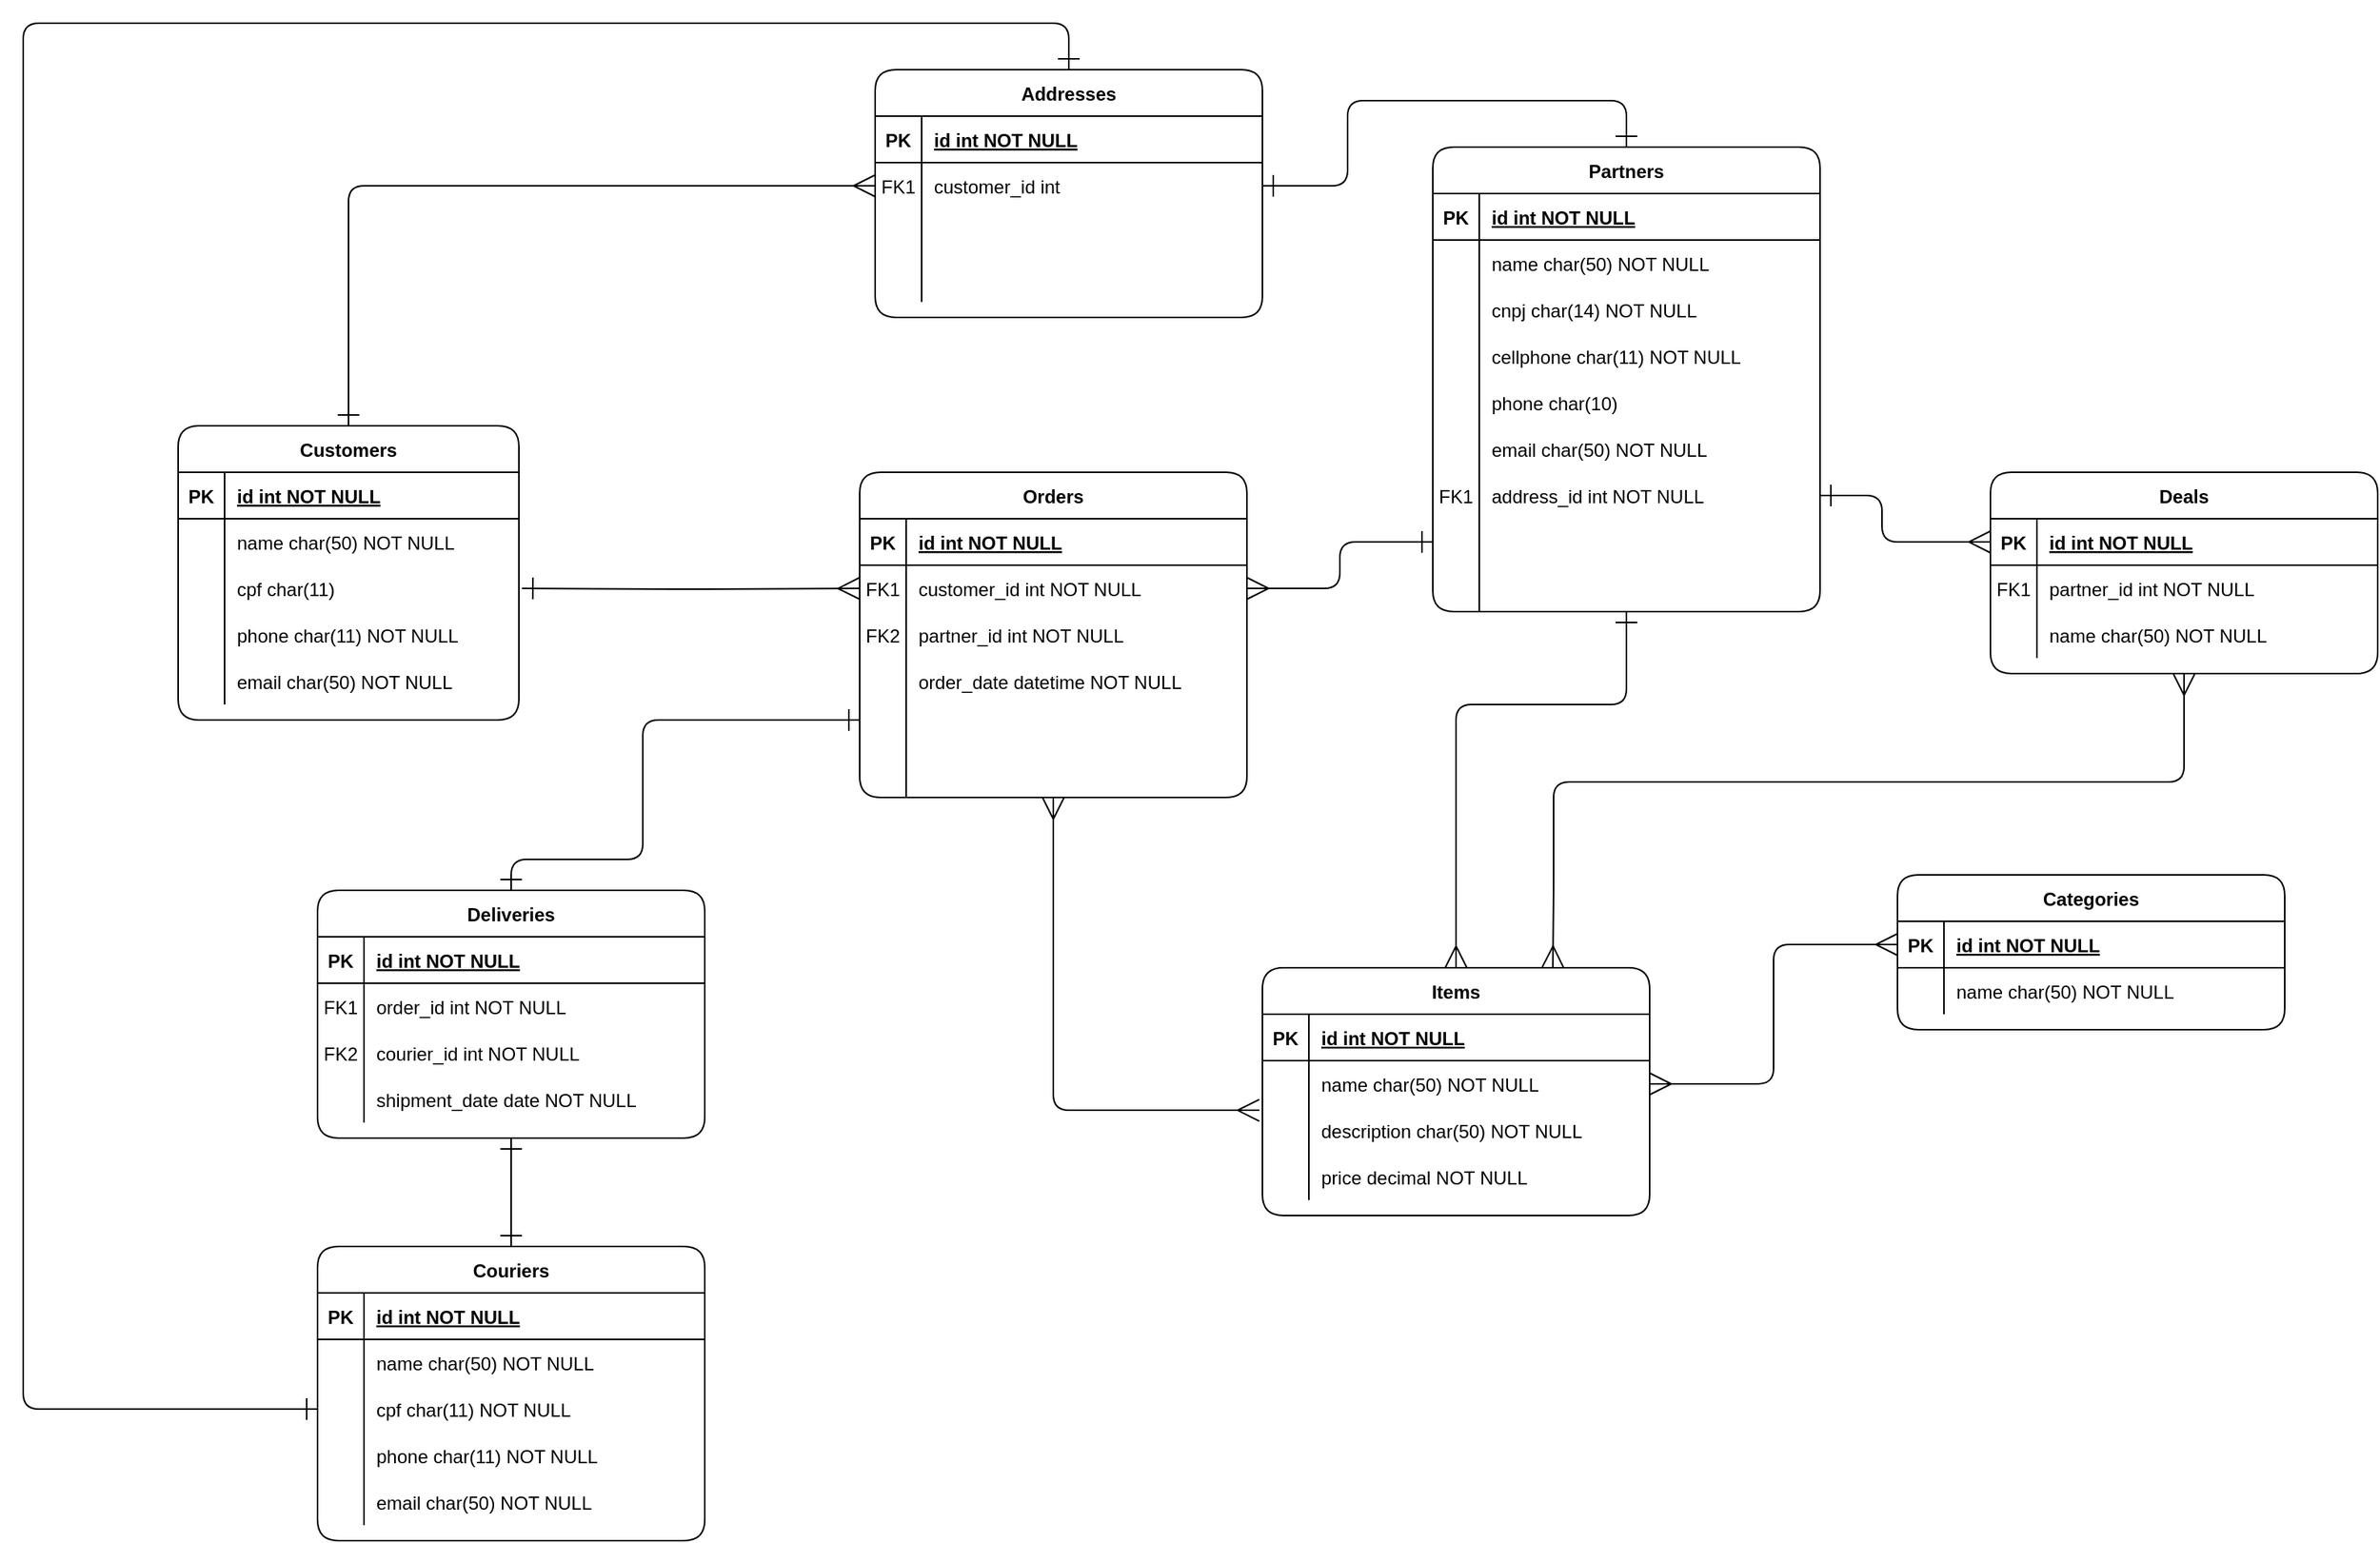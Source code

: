 <mxfile version="13.5.1" type="github">
  <diagram id="R2lEEEUBdFMjLlhIrx00" name="Page-1">
    <mxGraphModel dx="1871" dy="1640" grid="1" gridSize="10" guides="1" tooltips="1" connect="1" arrows="1" fold="1" page="1" pageScale="1" pageWidth="850" pageHeight="1100" math="0" shadow="0" extFonts="Permanent Marker^https://fonts.googleapis.com/css?family=Permanent+Marker">
      <root>
        <mxCell id="0" />
        <mxCell id="1" parent="0" />
        <mxCell id="GytPN-wBxECgcy7hrlEQ-49" style="edgeStyle=orthogonalEdgeStyle;rounded=1;orthogonalLoop=1;jettySize=auto;html=1;exitX=0.5;exitY=0;exitDx=0;exitDy=0;entryX=0;entryY=0.5;entryDx=0;entryDy=0;labelBorderColor=none;endArrow=ERmany;endFill=0;startArrow=ERone;startFill=0;strokeWidth=1;endSize=12;startSize=12;" parent="1" source="C-vyLk0tnHw3VtMMgP7b-23" target="GytPN-wBxECgcy7hrlEQ-29" edge="1">
          <mxGeometry relative="1" as="geometry" />
        </mxCell>
        <mxCell id="GytPN-wBxECgcy7hrlEQ-53" style="edgeStyle=orthogonalEdgeStyle;rounded=1;orthogonalLoop=1;jettySize=auto;html=1;entryX=0.5;entryY=0;entryDx=0;entryDy=0;labelBorderColor=none;endArrow=ERone;endFill=0;startArrow=ERone;startFill=0;strokeWidth=1;endSize=12;startSize=12;exitX=0;exitY=0.333;exitDx=0;exitDy=0;exitPerimeter=0;" parent="1" source="r2mLpPCgo3H6nydPWxPj-13" target="C-vyLk0tnHw3VtMMgP7b-13" edge="1">
          <mxGeometry relative="1" as="geometry">
            <Array as="points">
              <mxPoint x="70" y="30" />
              <mxPoint x="70" y="120" />
              <mxPoint x="-15" y="120" />
            </Array>
            <mxPoint x="200" y="90" as="sourcePoint" />
          </mxGeometry>
        </mxCell>
        <mxCell id="r2mLpPCgo3H6nydPWxPj-75" style="edgeStyle=orthogonalEdgeStyle;rounded=1;orthogonalLoop=1;jettySize=auto;html=1;entryX=-0.008;entryY=0.067;entryDx=0;entryDy=0;startArrow=ERmany;startFill=0;endArrow=ERmany;endFill=0;entryPerimeter=0;endSize=12;startSize=12;" parent="1" source="C-vyLk0tnHw3VtMMgP7b-2" target="r2mLpPCgo3H6nydPWxPj-20" edge="1">
          <mxGeometry relative="1" as="geometry" />
        </mxCell>
        <mxCell id="C-vyLk0tnHw3VtMMgP7b-2" value="Orders" style="shape=table;startSize=30;container=1;collapsible=1;childLayout=tableLayout;fixedRows=1;rowLines=0;fontStyle=1;align=center;resizeLast=1;labelBorderColor=none;rounded=1;" parent="1" vertex="1">
          <mxGeometry x="210" y="-130" width="250" height="210" as="geometry" />
        </mxCell>
        <mxCell id="C-vyLk0tnHw3VtMMgP7b-3" value="" style="shape=partialRectangle;collapsible=0;dropTarget=0;pointerEvents=0;fillColor=none;points=[[0,0.5],[1,0.5]];portConstraint=eastwest;top=0;left=0;right=0;bottom=1;labelBorderColor=none;rounded=1;" parent="C-vyLk0tnHw3VtMMgP7b-2" vertex="1">
          <mxGeometry y="30" width="250" height="30" as="geometry" />
        </mxCell>
        <mxCell id="C-vyLk0tnHw3VtMMgP7b-4" value="PK" style="shape=partialRectangle;overflow=hidden;connectable=0;fillColor=none;top=0;left=0;bottom=0;right=0;fontStyle=1;labelBorderColor=none;rounded=1;" parent="C-vyLk0tnHw3VtMMgP7b-3" vertex="1">
          <mxGeometry width="30" height="30" as="geometry" />
        </mxCell>
        <mxCell id="C-vyLk0tnHw3VtMMgP7b-5" value="id int NOT NULL " style="shape=partialRectangle;overflow=hidden;connectable=0;fillColor=none;top=0;left=0;bottom=0;right=0;align=left;spacingLeft=6;fontStyle=5;labelBorderColor=none;rounded=1;" parent="C-vyLk0tnHw3VtMMgP7b-3" vertex="1">
          <mxGeometry x="30" width="220" height="30" as="geometry" />
        </mxCell>
        <mxCell id="C-vyLk0tnHw3VtMMgP7b-6" value="" style="shape=partialRectangle;collapsible=0;dropTarget=0;pointerEvents=0;fillColor=none;points=[[0,0.5],[1,0.5]];portConstraint=eastwest;top=0;left=0;right=0;bottom=0;labelBorderColor=none;rounded=1;" parent="C-vyLk0tnHw3VtMMgP7b-2" vertex="1">
          <mxGeometry y="60" width="250" height="30" as="geometry" />
        </mxCell>
        <mxCell id="C-vyLk0tnHw3VtMMgP7b-7" value="FK1" style="shape=partialRectangle;overflow=hidden;connectable=0;fillColor=none;top=0;left=0;bottom=0;right=0;labelBorderColor=none;rounded=1;" parent="C-vyLk0tnHw3VtMMgP7b-6" vertex="1">
          <mxGeometry width="30" height="30" as="geometry" />
        </mxCell>
        <mxCell id="C-vyLk0tnHw3VtMMgP7b-8" value="customer_id int NOT NULL" style="shape=partialRectangle;overflow=hidden;connectable=0;fillColor=none;top=0;left=0;bottom=0;right=0;align=left;spacingLeft=6;labelBorderColor=none;rounded=1;" parent="C-vyLk0tnHw3VtMMgP7b-6" vertex="1">
          <mxGeometry x="30" width="220" height="30" as="geometry" />
        </mxCell>
        <mxCell id="C-vyLk0tnHw3VtMMgP7b-9" value="" style="shape=partialRectangle;collapsible=0;dropTarget=0;pointerEvents=0;fillColor=none;points=[[0,0.5],[1,0.5]];portConstraint=eastwest;top=0;left=0;right=0;bottom=0;labelBorderColor=none;rounded=1;" parent="C-vyLk0tnHw3VtMMgP7b-2" vertex="1">
          <mxGeometry y="90" width="250" height="30" as="geometry" />
        </mxCell>
        <mxCell id="C-vyLk0tnHw3VtMMgP7b-10" value="FK2" style="shape=partialRectangle;overflow=hidden;connectable=0;fillColor=none;top=0;left=0;bottom=0;right=0;labelBorderColor=none;rounded=1;" parent="C-vyLk0tnHw3VtMMgP7b-9" vertex="1">
          <mxGeometry width="30" height="30" as="geometry" />
        </mxCell>
        <mxCell id="C-vyLk0tnHw3VtMMgP7b-11" value="partner_id int NOT NULL" style="shape=partialRectangle;overflow=hidden;connectable=0;fillColor=none;top=0;left=0;bottom=0;right=0;align=left;spacingLeft=6;labelBorderColor=none;rounded=1;" parent="C-vyLk0tnHw3VtMMgP7b-9" vertex="1">
          <mxGeometry x="30" width="220" height="30" as="geometry" />
        </mxCell>
        <mxCell id="r2mLpPCgo3H6nydPWxPj-10" value="" style="shape=partialRectangle;collapsible=0;dropTarget=0;pointerEvents=0;fillColor=none;points=[[0,0.5],[1,0.5]];portConstraint=eastwest;top=0;left=0;right=0;bottom=0;labelBorderColor=none;rounded=1;" parent="C-vyLk0tnHw3VtMMgP7b-2" vertex="1">
          <mxGeometry y="120" width="250" height="30" as="geometry" />
        </mxCell>
        <mxCell id="r2mLpPCgo3H6nydPWxPj-11" value="" style="shape=partialRectangle;overflow=hidden;connectable=0;fillColor=none;top=0;left=0;bottom=0;right=0;labelBorderColor=none;rounded=1;" parent="r2mLpPCgo3H6nydPWxPj-10" vertex="1">
          <mxGeometry width="30" height="30" as="geometry" />
        </mxCell>
        <mxCell id="r2mLpPCgo3H6nydPWxPj-12" value="order_date datetime NOT NULL" style="shape=partialRectangle;overflow=hidden;connectable=0;fillColor=none;top=0;left=0;bottom=0;right=0;align=left;spacingLeft=6;labelBorderColor=none;rounded=1;" parent="r2mLpPCgo3H6nydPWxPj-10" vertex="1">
          <mxGeometry x="30" width="220" height="30" as="geometry" />
        </mxCell>
        <mxCell id="r2mLpPCgo3H6nydPWxPj-13" value="" style="shape=partialRectangle;collapsible=0;dropTarget=0;pointerEvents=0;fillColor=none;points=[[0,0.5],[1,0.5]];portConstraint=eastwest;top=0;left=0;right=0;bottom=0;labelBorderColor=none;rounded=1;" parent="C-vyLk0tnHw3VtMMgP7b-2" vertex="1">
          <mxGeometry y="150" width="250" height="30" as="geometry" />
        </mxCell>
        <mxCell id="r2mLpPCgo3H6nydPWxPj-14" value="" style="shape=partialRectangle;overflow=hidden;connectable=0;fillColor=none;top=0;left=0;bottom=0;right=0;labelBorderColor=none;rounded=1;" parent="r2mLpPCgo3H6nydPWxPj-13" vertex="1">
          <mxGeometry width="30" height="30" as="geometry" />
        </mxCell>
        <mxCell id="r2mLpPCgo3H6nydPWxPj-15" value="" style="shape=partialRectangle;overflow=hidden;connectable=0;fillColor=none;top=0;left=0;bottom=0;right=0;align=left;spacingLeft=6;labelBorderColor=none;rounded=1;" parent="r2mLpPCgo3H6nydPWxPj-13" vertex="1">
          <mxGeometry x="30" width="220" height="30" as="geometry" />
        </mxCell>
        <mxCell id="r2mLpPCgo3H6nydPWxPj-16" value="" style="shape=partialRectangle;collapsible=0;dropTarget=0;pointerEvents=0;fillColor=none;points=[[0,0.5],[1,0.5]];portConstraint=eastwest;top=0;left=0;right=0;bottom=0;labelBorderColor=none;rounded=1;" parent="C-vyLk0tnHw3VtMMgP7b-2" vertex="1">
          <mxGeometry y="180" width="250" height="30" as="geometry" />
        </mxCell>
        <mxCell id="r2mLpPCgo3H6nydPWxPj-17" value="" style="shape=partialRectangle;overflow=hidden;connectable=0;fillColor=none;top=0;left=0;bottom=0;right=0;labelBorderColor=none;rounded=1;" parent="r2mLpPCgo3H6nydPWxPj-16" vertex="1">
          <mxGeometry width="30" height="30" as="geometry" />
        </mxCell>
        <mxCell id="r2mLpPCgo3H6nydPWxPj-18" value="" style="shape=partialRectangle;overflow=hidden;connectable=0;fillColor=none;top=0;left=0;bottom=0;right=0;align=left;spacingLeft=6;labelBorderColor=none;rounded=1;" parent="r2mLpPCgo3H6nydPWxPj-16" vertex="1">
          <mxGeometry x="30" width="220" height="30" as="geometry" />
        </mxCell>
        <mxCell id="GytPN-wBxECgcy7hrlEQ-51" style="edgeStyle=orthogonalEdgeStyle;rounded=1;orthogonalLoop=1;jettySize=auto;html=1;exitX=0.5;exitY=0;exitDx=0;exitDy=0;entryX=1;entryY=0.5;entryDx=0;entryDy=0;labelBorderColor=none;endArrow=ERone;endFill=0;startArrow=ERone;startFill=0;strokeWidth=1;endSize=12;startSize=12;" parent="1" source="GytPN-wBxECgcy7hrlEQ-15" target="GytPN-wBxECgcy7hrlEQ-29" edge="1">
          <mxGeometry relative="1" as="geometry" />
        </mxCell>
        <mxCell id="GytPN-wBxECgcy7hrlEQ-50" style="edgeStyle=orthogonalEdgeStyle;rounded=1;orthogonalLoop=1;jettySize=auto;html=1;entryX=0;entryY=0.5;entryDx=0;entryDy=0;labelBorderColor=none;endArrow=ERmany;endFill=0;startArrow=ERone;startFill=0;strokeWidth=1;endSize=12;startSize=12;" parent="1" target="C-vyLk0tnHw3VtMMgP7b-6" edge="1">
          <mxGeometry relative="1" as="geometry">
            <mxPoint x="-8" y="-55" as="sourcePoint" />
          </mxGeometry>
        </mxCell>
        <mxCell id="GytPN-wBxECgcy7hrlEQ-52" style="edgeStyle=orthogonalEdgeStyle;rounded=1;orthogonalLoop=1;jettySize=auto;html=1;exitX=0;exitY=0.5;exitDx=0;exitDy=0;entryX=1;entryY=0.5;entryDx=0;entryDy=0;labelBorderColor=none;endArrow=ERmany;endFill=0;startArrow=ERone;startFill=0;strokeWidth=1;endSize=12;startSize=12;" parent="1" source="GytPN-wBxECgcy7hrlEQ-19" target="C-vyLk0tnHw3VtMMgP7b-6" edge="1">
          <mxGeometry relative="1" as="geometry" />
        </mxCell>
        <mxCell id="GytPN-wBxECgcy7hrlEQ-87" style="edgeStyle=orthogonalEdgeStyle;rounded=1;orthogonalLoop=1;jettySize=auto;html=1;entryX=0.5;entryY=0;entryDx=0;entryDy=0;fontSize=17;labelBorderColor=none;endArrow=ERmany;endFill=0;startArrow=ERone;startFill=0;strokeWidth=1;endSize=12;startSize=12;exitX=0.5;exitY=1;exitDx=0;exitDy=0;" parent="1" target="GytPN-wBxECgcy7hrlEQ-75" edge="1" source="GytPN-wBxECgcy7hrlEQ-15">
          <mxGeometry relative="1" as="geometry">
            <mxPoint x="625" as="sourcePoint" />
            <Array as="points">
              <mxPoint x="705" y="20" />
              <mxPoint x="595" y="20" />
            </Array>
          </mxGeometry>
        </mxCell>
        <mxCell id="GytPN-wBxECgcy7hrlEQ-64" style="edgeStyle=orthogonalEdgeStyle;rounded=1;orthogonalLoop=1;jettySize=auto;html=1;exitX=0.5;exitY=1;exitDx=0;exitDy=0;entryX=0.5;entryY=0;entryDx=0;entryDy=0;fontSize=17;labelBorderColor=none;endArrow=ERone;endFill=0;startArrow=ERone;startFill=0;strokeWidth=1;endSize=12;startSize=12;" parent="1" source="C-vyLk0tnHw3VtMMgP7b-13" target="GytPN-wBxECgcy7hrlEQ-1" edge="1">
          <mxGeometry relative="1" as="geometry" />
        </mxCell>
        <mxCell id="C-vyLk0tnHw3VtMMgP7b-13" value="Deliveries" style="shape=table;startSize=30;container=1;collapsible=1;childLayout=tableLayout;fixedRows=1;rowLines=0;fontStyle=1;align=center;resizeLast=1;labelBorderColor=none;rounded=1;" parent="1" vertex="1">
          <mxGeometry x="-140" y="140" width="250" height="160" as="geometry" />
        </mxCell>
        <mxCell id="C-vyLk0tnHw3VtMMgP7b-14" value="" style="shape=partialRectangle;collapsible=0;dropTarget=0;pointerEvents=0;fillColor=none;points=[[0,0.5],[1,0.5]];portConstraint=eastwest;top=0;left=0;right=0;bottom=1;labelBorderColor=none;rounded=1;" parent="C-vyLk0tnHw3VtMMgP7b-13" vertex="1">
          <mxGeometry y="30" width="250" height="30" as="geometry" />
        </mxCell>
        <mxCell id="C-vyLk0tnHw3VtMMgP7b-15" value="PK" style="shape=partialRectangle;overflow=hidden;connectable=0;fillColor=none;top=0;left=0;bottom=0;right=0;fontStyle=1;labelBorderColor=none;rounded=1;" parent="C-vyLk0tnHw3VtMMgP7b-14" vertex="1">
          <mxGeometry width="30" height="30" as="geometry" />
        </mxCell>
        <mxCell id="C-vyLk0tnHw3VtMMgP7b-16" value="id int NOT NULL " style="shape=partialRectangle;overflow=hidden;connectable=0;fillColor=none;top=0;left=0;bottom=0;right=0;align=left;spacingLeft=6;fontStyle=5;labelBorderColor=none;rounded=1;" parent="C-vyLk0tnHw3VtMMgP7b-14" vertex="1">
          <mxGeometry x="30" width="220" height="30" as="geometry" />
        </mxCell>
        <mxCell id="C-vyLk0tnHw3VtMMgP7b-17" value="" style="shape=partialRectangle;collapsible=0;dropTarget=0;pointerEvents=0;fillColor=none;points=[[0,0.5],[1,0.5]];portConstraint=eastwest;top=0;left=0;right=0;bottom=0;labelBorderColor=none;rounded=1;" parent="C-vyLk0tnHw3VtMMgP7b-13" vertex="1">
          <mxGeometry y="60" width="250" height="30" as="geometry" />
        </mxCell>
        <mxCell id="C-vyLk0tnHw3VtMMgP7b-18" value="FK1" style="shape=partialRectangle;overflow=hidden;connectable=0;fillColor=none;top=0;left=0;bottom=0;right=0;labelBorderColor=none;rounded=1;" parent="C-vyLk0tnHw3VtMMgP7b-17" vertex="1">
          <mxGeometry width="30" height="30" as="geometry" />
        </mxCell>
        <mxCell id="C-vyLk0tnHw3VtMMgP7b-19" value="order_id int NOT NULL" style="shape=partialRectangle;overflow=hidden;connectable=0;fillColor=none;top=0;left=0;bottom=0;right=0;align=left;spacingLeft=6;labelBorderColor=none;rounded=1;" parent="C-vyLk0tnHw3VtMMgP7b-17" vertex="1">
          <mxGeometry x="30" width="220" height="30" as="geometry" />
        </mxCell>
        <mxCell id="r2mLpPCgo3H6nydPWxPj-57" value="" style="shape=partialRectangle;collapsible=0;dropTarget=0;pointerEvents=0;fillColor=none;points=[[0,0.5],[1,0.5]];portConstraint=eastwest;top=0;left=0;right=0;bottom=0;labelBorderColor=none;rounded=1;" parent="C-vyLk0tnHw3VtMMgP7b-13" vertex="1">
          <mxGeometry y="90" width="250" height="30" as="geometry" />
        </mxCell>
        <mxCell id="r2mLpPCgo3H6nydPWxPj-58" value="FK2" style="shape=partialRectangle;overflow=hidden;connectable=0;fillColor=none;top=0;left=0;bottom=0;right=0;labelBorderColor=none;rounded=1;" parent="r2mLpPCgo3H6nydPWxPj-57" vertex="1">
          <mxGeometry width="30" height="30" as="geometry" />
        </mxCell>
        <mxCell id="r2mLpPCgo3H6nydPWxPj-59" value="courier_id int NOT NULL" style="shape=partialRectangle;overflow=hidden;connectable=0;fillColor=none;top=0;left=0;bottom=0;right=0;align=left;spacingLeft=6;labelBorderColor=none;rounded=1;" parent="r2mLpPCgo3H6nydPWxPj-57" vertex="1">
          <mxGeometry x="30" width="220" height="30" as="geometry" />
        </mxCell>
        <mxCell id="C-vyLk0tnHw3VtMMgP7b-20" value="" style="shape=partialRectangle;collapsible=0;dropTarget=0;pointerEvents=0;fillColor=none;points=[[0,0.5],[1,0.5]];portConstraint=eastwest;top=0;left=0;right=0;bottom=0;labelBorderColor=none;rounded=1;" parent="C-vyLk0tnHw3VtMMgP7b-13" vertex="1">
          <mxGeometry y="120" width="250" height="30" as="geometry" />
        </mxCell>
        <mxCell id="C-vyLk0tnHw3VtMMgP7b-21" value="" style="shape=partialRectangle;overflow=hidden;connectable=0;fillColor=none;top=0;left=0;bottom=0;right=0;labelBorderColor=none;rounded=1;" parent="C-vyLk0tnHw3VtMMgP7b-20" vertex="1">
          <mxGeometry width="30" height="30" as="geometry" />
        </mxCell>
        <mxCell id="C-vyLk0tnHw3VtMMgP7b-22" value="shipment_date date NOT NULL" style="shape=partialRectangle;overflow=hidden;connectable=0;fillColor=none;top=0;left=0;bottom=0;right=0;align=left;spacingLeft=6;labelBorderColor=none;rounded=1;" parent="C-vyLk0tnHw3VtMMgP7b-20" vertex="1">
          <mxGeometry x="30" width="220" height="30" as="geometry" />
        </mxCell>
        <mxCell id="GytPN-wBxECgcy7hrlEQ-96" style="edgeStyle=orthogonalEdgeStyle;rounded=1;orthogonalLoop=1;jettySize=auto;html=1;exitX=0.5;exitY=1;exitDx=0;exitDy=0;entryX=0.75;entryY=0;entryDx=0;entryDy=0;fontSize=17;labelBorderColor=none;endArrow=ERmany;endFill=0;startArrow=ERmany;startFill=0;strokeWidth=1;endSize=12;startSize=12;" parent="1" source="GytPN-wBxECgcy7hrlEQ-42" target="GytPN-wBxECgcy7hrlEQ-75" edge="1">
          <mxGeometry relative="1" as="geometry">
            <Array as="points">
              <mxPoint x="1065" y="70" />
              <mxPoint x="658" y="70" />
              <mxPoint x="658" y="140" />
            </Array>
          </mxGeometry>
        </mxCell>
        <mxCell id="GytPN-wBxECgcy7hrlEQ-93" style="edgeStyle=orthogonalEdgeStyle;rounded=1;orthogonalLoop=1;jettySize=auto;html=1;entryX=0;entryY=0.5;entryDx=0;entryDy=0;fontSize=17;labelBorderColor=none;endArrow=ERmany;endFill=0;startArrow=ERone;startFill=0;strokeWidth=1;endSize=12;startSize=12;exitX=1;exitY=0.5;exitDx=0;exitDy=0;" parent="1" target="GytPN-wBxECgcy7hrlEQ-43" edge="1" source="GytPN-wBxECgcy7hrlEQ-22">
          <mxGeometry relative="1" as="geometry">
            <mxPoint x="950" y="-260" as="sourcePoint" />
            <Array as="points">
              <mxPoint x="870" y="-115" />
              <mxPoint x="870" y="-85" />
            </Array>
          </mxGeometry>
        </mxCell>
        <mxCell id="GytPN-wBxECgcy7hrlEQ-42" value="Deals" style="shape=table;startSize=30;container=1;collapsible=1;childLayout=tableLayout;fixedRows=1;rowLines=0;fontStyle=1;align=center;resizeLast=1;labelBorderColor=none;rounded=1;" parent="1" vertex="1">
          <mxGeometry x="940" y="-130" width="250" height="130" as="geometry" />
        </mxCell>
        <mxCell id="GytPN-wBxECgcy7hrlEQ-43" value="" style="shape=partialRectangle;collapsible=0;dropTarget=0;pointerEvents=0;fillColor=none;points=[[0,0.5],[1,0.5]];portConstraint=eastwest;top=0;left=0;right=0;bottom=1;labelBorderColor=none;rounded=1;" parent="GytPN-wBxECgcy7hrlEQ-42" vertex="1">
          <mxGeometry y="30" width="250" height="30" as="geometry" />
        </mxCell>
        <mxCell id="GytPN-wBxECgcy7hrlEQ-44" value="PK" style="shape=partialRectangle;overflow=hidden;connectable=0;fillColor=none;top=0;left=0;bottom=0;right=0;fontStyle=1;labelBorderColor=none;rounded=1;" parent="GytPN-wBxECgcy7hrlEQ-43" vertex="1">
          <mxGeometry width="30" height="30" as="geometry" />
        </mxCell>
        <mxCell id="GytPN-wBxECgcy7hrlEQ-45" value="id int NOT NULL " style="shape=partialRectangle;overflow=hidden;connectable=0;fillColor=none;top=0;left=0;bottom=0;right=0;align=left;spacingLeft=6;fontStyle=5;labelBorderColor=none;rounded=1;" parent="GytPN-wBxECgcy7hrlEQ-43" vertex="1">
          <mxGeometry x="30" width="220" height="30" as="geometry" />
        </mxCell>
        <mxCell id="GytPN-wBxECgcy7hrlEQ-46" value="" style="shape=partialRectangle;collapsible=0;dropTarget=0;pointerEvents=0;fillColor=none;points=[[0,0.5],[1,0.5]];portConstraint=eastwest;top=0;left=0;right=0;bottom=0;labelBorderColor=none;rounded=1;" parent="GytPN-wBxECgcy7hrlEQ-42" vertex="1">
          <mxGeometry y="60" width="250" height="30" as="geometry" />
        </mxCell>
        <mxCell id="GytPN-wBxECgcy7hrlEQ-47" value="FK1" style="shape=partialRectangle;overflow=hidden;connectable=0;fillColor=none;top=0;left=0;bottom=0;right=0;labelBorderColor=none;rounded=1;" parent="GytPN-wBxECgcy7hrlEQ-46" vertex="1">
          <mxGeometry width="30" height="30" as="geometry" />
        </mxCell>
        <mxCell id="GytPN-wBxECgcy7hrlEQ-48" value="partner_id int NOT NULL" style="shape=partialRectangle;overflow=hidden;connectable=0;fillColor=none;top=0;left=0;bottom=0;right=0;align=left;spacingLeft=6;labelBorderColor=none;rounded=1;" parent="GytPN-wBxECgcy7hrlEQ-46" vertex="1">
          <mxGeometry x="30" width="220" height="30" as="geometry" />
        </mxCell>
        <mxCell id="3xXCg58mIov3dv1Vw5mf-1" value="" style="shape=partialRectangle;collapsible=0;dropTarget=0;pointerEvents=0;fillColor=none;points=[[0,0.5],[1,0.5]];portConstraint=eastwest;top=0;left=0;right=0;bottom=0;labelBorderColor=none;rounded=1;" vertex="1" parent="GytPN-wBxECgcy7hrlEQ-42">
          <mxGeometry y="90" width="250" height="30" as="geometry" />
        </mxCell>
        <mxCell id="3xXCg58mIov3dv1Vw5mf-2" value="" style="shape=partialRectangle;overflow=hidden;connectable=0;fillColor=none;top=0;left=0;bottom=0;right=0;labelBorderColor=none;rounded=1;" vertex="1" parent="3xXCg58mIov3dv1Vw5mf-1">
          <mxGeometry width="30" height="30" as="geometry" />
        </mxCell>
        <mxCell id="3xXCg58mIov3dv1Vw5mf-3" value="name char(50) NOT NULL" style="shape=partialRectangle;overflow=hidden;connectable=0;fillColor=none;top=0;left=0;bottom=0;right=0;align=left;spacingLeft=6;labelBorderColor=none;rounded=1;" vertex="1" parent="3xXCg58mIov3dv1Vw5mf-1">
          <mxGeometry x="30" width="220" height="30" as="geometry" />
        </mxCell>
        <mxCell id="C-vyLk0tnHw3VtMMgP7b-23" value="Customers" style="shape=table;startSize=30;container=1;collapsible=1;childLayout=tableLayout;fixedRows=1;rowLines=0;fontStyle=1;align=center;resizeLast=1;labelBorderColor=none;rounded=1;" parent="1" vertex="1">
          <mxGeometry x="-230" y="-160" width="220" height="190" as="geometry" />
        </mxCell>
        <mxCell id="C-vyLk0tnHw3VtMMgP7b-24" value="" style="shape=partialRectangle;collapsible=0;dropTarget=0;pointerEvents=0;fillColor=none;points=[[0,0.5],[1,0.5]];portConstraint=eastwest;top=0;left=0;right=0;bottom=1;labelBorderColor=none;rounded=1;" parent="C-vyLk0tnHw3VtMMgP7b-23" vertex="1">
          <mxGeometry y="30" width="220" height="30" as="geometry" />
        </mxCell>
        <mxCell id="C-vyLk0tnHw3VtMMgP7b-25" value="PK" style="shape=partialRectangle;overflow=hidden;connectable=0;fillColor=none;top=0;left=0;bottom=0;right=0;fontStyle=1;labelBorderColor=none;rounded=1;" parent="C-vyLk0tnHw3VtMMgP7b-24" vertex="1">
          <mxGeometry width="30" height="30" as="geometry" />
        </mxCell>
        <mxCell id="C-vyLk0tnHw3VtMMgP7b-26" value="id int NOT NULL " style="shape=partialRectangle;overflow=hidden;connectable=0;fillColor=none;top=0;left=0;bottom=0;right=0;align=left;spacingLeft=6;fontStyle=5;labelBorderColor=none;rounded=1;" parent="C-vyLk0tnHw3VtMMgP7b-24" vertex="1">
          <mxGeometry x="30" width="190" height="30" as="geometry" />
        </mxCell>
        <mxCell id="C-vyLk0tnHw3VtMMgP7b-27" value="" style="shape=partialRectangle;collapsible=0;dropTarget=0;pointerEvents=0;fillColor=none;points=[[0,0.5],[1,0.5]];portConstraint=eastwest;top=0;left=0;right=0;bottom=0;labelBorderColor=none;rounded=1;" parent="C-vyLk0tnHw3VtMMgP7b-23" vertex="1">
          <mxGeometry y="60" width="220" height="30" as="geometry" />
        </mxCell>
        <mxCell id="C-vyLk0tnHw3VtMMgP7b-28" value="" style="shape=partialRectangle;overflow=hidden;connectable=0;fillColor=none;top=0;left=0;bottom=0;right=0;labelBorderColor=none;rounded=1;" parent="C-vyLk0tnHw3VtMMgP7b-27" vertex="1">
          <mxGeometry width="30" height="30" as="geometry" />
        </mxCell>
        <mxCell id="C-vyLk0tnHw3VtMMgP7b-29" value="name char(50) NOT NULL" style="shape=partialRectangle;overflow=hidden;connectable=0;fillColor=none;top=0;left=0;bottom=0;right=0;align=left;spacingLeft=6;labelBorderColor=none;rounded=1;" parent="C-vyLk0tnHw3VtMMgP7b-27" vertex="1">
          <mxGeometry x="30" width="190" height="30" as="geometry" />
        </mxCell>
        <mxCell id="r2mLpPCgo3H6nydPWxPj-1" value="" style="shape=partialRectangle;collapsible=0;dropTarget=0;pointerEvents=0;fillColor=none;points=[[0,0.5],[1,0.5]];portConstraint=eastwest;top=0;left=0;right=0;bottom=0;labelBorderColor=none;rounded=1;" parent="C-vyLk0tnHw3VtMMgP7b-23" vertex="1">
          <mxGeometry y="90" width="220" height="30" as="geometry" />
        </mxCell>
        <mxCell id="r2mLpPCgo3H6nydPWxPj-2" value="" style="shape=partialRectangle;overflow=hidden;connectable=0;fillColor=none;top=0;left=0;bottom=0;right=0;labelBorderColor=none;rounded=1;" parent="r2mLpPCgo3H6nydPWxPj-1" vertex="1">
          <mxGeometry width="30" height="30" as="geometry" />
        </mxCell>
        <mxCell id="r2mLpPCgo3H6nydPWxPj-3" value="cpf char(11)" style="shape=partialRectangle;overflow=hidden;connectable=0;fillColor=none;top=0;left=0;bottom=0;right=0;align=left;spacingLeft=6;labelBorderColor=none;rounded=1;" parent="r2mLpPCgo3H6nydPWxPj-1" vertex="1">
          <mxGeometry x="30" width="190" height="30" as="geometry" />
        </mxCell>
        <mxCell id="r2mLpPCgo3H6nydPWxPj-4" value="" style="shape=partialRectangle;collapsible=0;dropTarget=0;pointerEvents=0;fillColor=none;points=[[0,0.5],[1,0.5]];portConstraint=eastwest;top=0;left=0;right=0;bottom=0;labelBorderColor=none;rounded=1;" parent="C-vyLk0tnHw3VtMMgP7b-23" vertex="1">
          <mxGeometry y="120" width="220" height="30" as="geometry" />
        </mxCell>
        <mxCell id="r2mLpPCgo3H6nydPWxPj-5" value="" style="shape=partialRectangle;overflow=hidden;connectable=0;fillColor=none;top=0;left=0;bottom=0;right=0;labelBorderColor=none;rounded=1;" parent="r2mLpPCgo3H6nydPWxPj-4" vertex="1">
          <mxGeometry width="30" height="30" as="geometry" />
        </mxCell>
        <mxCell id="r2mLpPCgo3H6nydPWxPj-6" value="phone char(11) NOT NULL" style="shape=partialRectangle;overflow=hidden;connectable=0;fillColor=none;top=0;left=0;bottom=0;right=0;align=left;spacingLeft=6;labelBorderColor=none;rounded=1;" parent="r2mLpPCgo3H6nydPWxPj-4" vertex="1">
          <mxGeometry x="30" width="190" height="30" as="geometry" />
        </mxCell>
        <mxCell id="r2mLpPCgo3H6nydPWxPj-7" value="" style="shape=partialRectangle;collapsible=0;dropTarget=0;pointerEvents=0;fillColor=none;points=[[0,0.5],[1,0.5]];portConstraint=eastwest;top=0;left=0;right=0;bottom=0;labelBorderColor=none;rounded=1;" parent="C-vyLk0tnHw3VtMMgP7b-23" vertex="1">
          <mxGeometry y="150" width="220" height="30" as="geometry" />
        </mxCell>
        <mxCell id="r2mLpPCgo3H6nydPWxPj-8" value="" style="shape=partialRectangle;overflow=hidden;connectable=0;fillColor=none;top=0;left=0;bottom=0;right=0;labelBorderColor=none;rounded=1;" parent="r2mLpPCgo3H6nydPWxPj-7" vertex="1">
          <mxGeometry width="30" height="30" as="geometry" />
        </mxCell>
        <mxCell id="r2mLpPCgo3H6nydPWxPj-9" value="email char(50) NOT NULL" style="shape=partialRectangle;overflow=hidden;connectable=0;fillColor=none;top=0;left=0;bottom=0;right=0;align=left;spacingLeft=6;labelBorderColor=none;rounded=1;" parent="r2mLpPCgo3H6nydPWxPj-7" vertex="1">
          <mxGeometry x="30" width="190" height="30" as="geometry" />
        </mxCell>
        <mxCell id="GytPN-wBxECgcy7hrlEQ-1" value="Couriers" style="shape=table;startSize=30;container=1;collapsible=1;childLayout=tableLayout;fixedRows=1;rowLines=0;fontStyle=1;align=center;resizeLast=1;labelBorderColor=none;rounded=1;" parent="1" vertex="1">
          <mxGeometry x="-140" y="370" width="250" height="190" as="geometry" />
        </mxCell>
        <mxCell id="GytPN-wBxECgcy7hrlEQ-2" value="" style="shape=partialRectangle;collapsible=0;dropTarget=0;pointerEvents=0;fillColor=none;points=[[0,0.5],[1,0.5]];portConstraint=eastwest;top=0;left=0;right=0;bottom=1;labelBorderColor=none;rounded=1;" parent="GytPN-wBxECgcy7hrlEQ-1" vertex="1">
          <mxGeometry y="30" width="250" height="30" as="geometry" />
        </mxCell>
        <mxCell id="GytPN-wBxECgcy7hrlEQ-3" value="PK" style="shape=partialRectangle;overflow=hidden;connectable=0;fillColor=none;top=0;left=0;bottom=0;right=0;fontStyle=1;labelBorderColor=none;rounded=1;" parent="GytPN-wBxECgcy7hrlEQ-2" vertex="1">
          <mxGeometry width="30" height="30" as="geometry" />
        </mxCell>
        <mxCell id="GytPN-wBxECgcy7hrlEQ-4" value="id int NOT NULL " style="shape=partialRectangle;overflow=hidden;connectable=0;fillColor=none;top=0;left=0;bottom=0;right=0;align=left;spacingLeft=6;fontStyle=5;labelBorderColor=none;rounded=1;" parent="GytPN-wBxECgcy7hrlEQ-2" vertex="1">
          <mxGeometry x="30" width="220" height="30" as="geometry" />
        </mxCell>
        <mxCell id="GytPN-wBxECgcy7hrlEQ-5" value="" style="shape=partialRectangle;collapsible=0;dropTarget=0;pointerEvents=0;fillColor=none;points=[[0,0.5],[1,0.5]];portConstraint=eastwest;top=0;left=0;right=0;bottom=0;labelBorderColor=none;rounded=1;" parent="GytPN-wBxECgcy7hrlEQ-1" vertex="1">
          <mxGeometry y="60" width="250" height="30" as="geometry" />
        </mxCell>
        <mxCell id="GytPN-wBxECgcy7hrlEQ-6" value="" style="shape=partialRectangle;overflow=hidden;connectable=0;fillColor=none;top=0;left=0;bottom=0;right=0;labelBorderColor=none;rounded=1;" parent="GytPN-wBxECgcy7hrlEQ-5" vertex="1">
          <mxGeometry width="30" height="30" as="geometry" />
        </mxCell>
        <mxCell id="GytPN-wBxECgcy7hrlEQ-7" value="name char(50) NOT NULL" style="shape=partialRectangle;overflow=hidden;connectable=0;fillColor=none;top=0;left=0;bottom=0;right=0;align=left;spacingLeft=6;labelBorderColor=none;rounded=1;" parent="GytPN-wBxECgcy7hrlEQ-5" vertex="1">
          <mxGeometry x="30" width="220" height="30" as="geometry" />
        </mxCell>
        <mxCell id="r2mLpPCgo3H6nydPWxPj-48" value="" style="shape=partialRectangle;collapsible=0;dropTarget=0;pointerEvents=0;fillColor=none;points=[[0,0.5],[1,0.5]];portConstraint=eastwest;top=0;left=0;right=0;bottom=0;labelBorderColor=none;rounded=1;" parent="GytPN-wBxECgcy7hrlEQ-1" vertex="1">
          <mxGeometry y="90" width="250" height="30" as="geometry" />
        </mxCell>
        <mxCell id="r2mLpPCgo3H6nydPWxPj-49" value="" style="shape=partialRectangle;overflow=hidden;connectable=0;fillColor=none;top=0;left=0;bottom=0;right=0;labelBorderColor=none;rounded=1;" parent="r2mLpPCgo3H6nydPWxPj-48" vertex="1">
          <mxGeometry width="30" height="30" as="geometry" />
        </mxCell>
        <mxCell id="r2mLpPCgo3H6nydPWxPj-50" value="cpf char(11) NOT NULL" style="shape=partialRectangle;overflow=hidden;connectable=0;fillColor=none;top=0;left=0;bottom=0;right=0;align=left;spacingLeft=6;labelBorderColor=none;rounded=1;" parent="r2mLpPCgo3H6nydPWxPj-48" vertex="1">
          <mxGeometry x="30" width="220" height="30" as="geometry" />
        </mxCell>
        <mxCell id="r2mLpPCgo3H6nydPWxPj-51" value="" style="shape=partialRectangle;collapsible=0;dropTarget=0;pointerEvents=0;fillColor=none;points=[[0,0.5],[1,0.5]];portConstraint=eastwest;top=0;left=0;right=0;bottom=0;labelBorderColor=none;rounded=1;" parent="GytPN-wBxECgcy7hrlEQ-1" vertex="1">
          <mxGeometry y="120" width="250" height="30" as="geometry" />
        </mxCell>
        <mxCell id="r2mLpPCgo3H6nydPWxPj-52" value="" style="shape=partialRectangle;overflow=hidden;connectable=0;fillColor=none;top=0;left=0;bottom=0;right=0;labelBorderColor=none;rounded=1;" parent="r2mLpPCgo3H6nydPWxPj-51" vertex="1">
          <mxGeometry width="30" height="30" as="geometry" />
        </mxCell>
        <mxCell id="r2mLpPCgo3H6nydPWxPj-53" value="phone char(11) NOT NULL" style="shape=partialRectangle;overflow=hidden;connectable=0;fillColor=none;top=0;left=0;bottom=0;right=0;align=left;spacingLeft=6;labelBorderColor=none;rounded=1;" parent="r2mLpPCgo3H6nydPWxPj-51" vertex="1">
          <mxGeometry x="30" width="220" height="30" as="geometry" />
        </mxCell>
        <mxCell id="r2mLpPCgo3H6nydPWxPj-54" value="" style="shape=partialRectangle;collapsible=0;dropTarget=0;pointerEvents=0;fillColor=none;points=[[0,0.5],[1,0.5]];portConstraint=eastwest;top=0;left=0;right=0;bottom=0;labelBorderColor=none;rounded=1;" parent="GytPN-wBxECgcy7hrlEQ-1" vertex="1">
          <mxGeometry y="150" width="250" height="30" as="geometry" />
        </mxCell>
        <mxCell id="r2mLpPCgo3H6nydPWxPj-55" value="" style="shape=partialRectangle;overflow=hidden;connectable=0;fillColor=none;top=0;left=0;bottom=0;right=0;labelBorderColor=none;rounded=1;" parent="r2mLpPCgo3H6nydPWxPj-54" vertex="1">
          <mxGeometry width="30" height="30" as="geometry" />
        </mxCell>
        <mxCell id="r2mLpPCgo3H6nydPWxPj-56" value="email char(50) NOT NULL" style="shape=partialRectangle;overflow=hidden;connectable=0;fillColor=none;top=0;left=0;bottom=0;right=0;align=left;spacingLeft=6;labelBorderColor=none;rounded=1;" parent="r2mLpPCgo3H6nydPWxPj-54" vertex="1">
          <mxGeometry x="30" width="220" height="30" as="geometry" />
        </mxCell>
        <mxCell id="GytPN-wBxECgcy7hrlEQ-25" value="Addresses" style="shape=table;startSize=30;container=1;collapsible=1;childLayout=tableLayout;fixedRows=1;rowLines=0;fontStyle=1;align=center;resizeLast=1;labelBorderColor=none;rounded=1;" parent="1" vertex="1">
          <mxGeometry x="220" y="-390" width="250" height="160" as="geometry" />
        </mxCell>
        <mxCell id="GytPN-wBxECgcy7hrlEQ-26" value="" style="shape=partialRectangle;collapsible=0;dropTarget=0;pointerEvents=0;fillColor=none;points=[[0,0.5],[1,0.5]];portConstraint=eastwest;top=0;left=0;right=0;bottom=1;labelBorderColor=none;rounded=1;" parent="GytPN-wBxECgcy7hrlEQ-25" vertex="1">
          <mxGeometry y="30" width="250" height="30" as="geometry" />
        </mxCell>
        <mxCell id="GytPN-wBxECgcy7hrlEQ-27" value="PK" style="shape=partialRectangle;overflow=hidden;connectable=0;fillColor=none;top=0;left=0;bottom=0;right=0;fontStyle=1;labelBorderColor=none;rounded=1;" parent="GytPN-wBxECgcy7hrlEQ-26" vertex="1">
          <mxGeometry width="30" height="30" as="geometry" />
        </mxCell>
        <mxCell id="GytPN-wBxECgcy7hrlEQ-28" value="id int NOT NULL " style="shape=partialRectangle;overflow=hidden;connectable=0;fillColor=none;top=0;left=0;bottom=0;right=0;align=left;spacingLeft=6;fontStyle=5;labelBorderColor=none;rounded=1;" parent="GytPN-wBxECgcy7hrlEQ-26" vertex="1">
          <mxGeometry x="30" width="220" height="30" as="geometry" />
        </mxCell>
        <mxCell id="GytPN-wBxECgcy7hrlEQ-29" value="" style="shape=partialRectangle;collapsible=0;dropTarget=0;pointerEvents=0;fillColor=none;points=[[0,0.5],[1,0.5]];portConstraint=eastwest;top=0;left=0;right=0;bottom=0;labelBorderColor=none;rounded=1;" parent="GytPN-wBxECgcy7hrlEQ-25" vertex="1">
          <mxGeometry y="60" width="250" height="30" as="geometry" />
        </mxCell>
        <mxCell id="GytPN-wBxECgcy7hrlEQ-30" value="FK1" style="shape=partialRectangle;overflow=hidden;connectable=0;fillColor=none;top=0;left=0;bottom=0;right=0;labelBorderColor=none;rounded=1;" parent="GytPN-wBxECgcy7hrlEQ-29" vertex="1">
          <mxGeometry width="30" height="30" as="geometry" />
        </mxCell>
        <mxCell id="GytPN-wBxECgcy7hrlEQ-31" value="customer_id int" style="shape=partialRectangle;overflow=hidden;connectable=0;fillColor=none;top=0;left=0;bottom=0;right=0;align=left;spacingLeft=6;labelBorderColor=none;rounded=1;" parent="GytPN-wBxECgcy7hrlEQ-29" vertex="1">
          <mxGeometry x="30" width="220" height="30" as="geometry" />
        </mxCell>
        <mxCell id="r2mLpPCgo3H6nydPWxPj-60" value="" style="shape=partialRectangle;collapsible=0;dropTarget=0;pointerEvents=0;fillColor=none;points=[[0,0.5],[1,0.5]];portConstraint=eastwest;top=0;left=0;right=0;bottom=0;labelBorderColor=none;rounded=1;" parent="GytPN-wBxECgcy7hrlEQ-25" vertex="1">
          <mxGeometry y="90" width="250" height="30" as="geometry" />
        </mxCell>
        <mxCell id="r2mLpPCgo3H6nydPWxPj-61" value="" style="shape=partialRectangle;overflow=hidden;connectable=0;fillColor=none;top=0;left=0;bottom=0;right=0;labelBorderColor=none;rounded=1;" parent="r2mLpPCgo3H6nydPWxPj-60" vertex="1">
          <mxGeometry width="30" height="30" as="geometry" />
        </mxCell>
        <mxCell id="r2mLpPCgo3H6nydPWxPj-62" value="" style="shape=partialRectangle;overflow=hidden;connectable=0;fillColor=none;top=0;left=0;bottom=0;right=0;align=left;spacingLeft=6;labelBorderColor=none;rounded=1;" parent="r2mLpPCgo3H6nydPWxPj-60" vertex="1">
          <mxGeometry x="30" width="220" height="30" as="geometry" />
        </mxCell>
        <mxCell id="GytPN-wBxECgcy7hrlEQ-32" value="" style="shape=partialRectangle;collapsible=0;dropTarget=0;pointerEvents=0;fillColor=none;points=[[0,0.5],[1,0.5]];portConstraint=eastwest;top=0;left=0;right=0;bottom=0;labelBorderColor=none;rounded=1;" parent="GytPN-wBxECgcy7hrlEQ-25" vertex="1">
          <mxGeometry y="120" width="250" height="30" as="geometry" />
        </mxCell>
        <mxCell id="GytPN-wBxECgcy7hrlEQ-33" value="" style="shape=partialRectangle;overflow=hidden;connectable=0;fillColor=none;top=0;left=0;bottom=0;right=0;labelBorderColor=none;rounded=1;" parent="GytPN-wBxECgcy7hrlEQ-32" vertex="1">
          <mxGeometry width="30" height="30" as="geometry" />
        </mxCell>
        <mxCell id="GytPN-wBxECgcy7hrlEQ-34" value="" style="shape=partialRectangle;overflow=hidden;connectable=0;fillColor=none;top=0;left=0;bottom=0;right=0;align=left;spacingLeft=6;labelBorderColor=none;rounded=1;" parent="GytPN-wBxECgcy7hrlEQ-32" vertex="1">
          <mxGeometry x="30" width="220" height="30" as="geometry" />
        </mxCell>
        <mxCell id="r2mLpPCgo3H6nydPWxPj-90" style="edgeStyle=orthogonalEdgeStyle;rounded=1;orthogonalLoop=1;jettySize=auto;html=1;exitX=1;exitY=0.5;exitDx=0;exitDy=0;entryX=0;entryY=0.5;entryDx=0;entryDy=0;startArrow=ERmany;startFill=0;startSize=12;endArrow=ERmany;endFill=0;endSize=12;" parent="1" source="GytPN-wBxECgcy7hrlEQ-79" target="GytPN-wBxECgcy7hrlEQ-36" edge="1">
          <mxGeometry relative="1" as="geometry" />
        </mxCell>
        <mxCell id="GytPN-wBxECgcy7hrlEQ-35" value="Categories" style="shape=table;startSize=30;container=1;collapsible=1;childLayout=tableLayout;fixedRows=1;rowLines=0;fontStyle=1;align=center;resizeLast=1;labelBorderColor=none;rounded=1;" parent="1" vertex="1">
          <mxGeometry x="880" y="130" width="250" height="100" as="geometry" />
        </mxCell>
        <mxCell id="GytPN-wBxECgcy7hrlEQ-36" value="" style="shape=partialRectangle;collapsible=0;dropTarget=0;pointerEvents=0;fillColor=none;points=[[0,0.5],[1,0.5]];portConstraint=eastwest;top=0;left=0;right=0;bottom=1;labelBorderColor=none;rounded=1;" parent="GytPN-wBxECgcy7hrlEQ-35" vertex="1">
          <mxGeometry y="30" width="250" height="30" as="geometry" />
        </mxCell>
        <mxCell id="GytPN-wBxECgcy7hrlEQ-37" value="PK" style="shape=partialRectangle;overflow=hidden;connectable=0;fillColor=none;top=0;left=0;bottom=0;right=0;fontStyle=1;labelBorderColor=none;rounded=1;" parent="GytPN-wBxECgcy7hrlEQ-36" vertex="1">
          <mxGeometry width="30" height="30" as="geometry" />
        </mxCell>
        <mxCell id="GytPN-wBxECgcy7hrlEQ-38" value="id int NOT NULL " style="shape=partialRectangle;overflow=hidden;connectable=0;fillColor=none;top=0;left=0;bottom=0;right=0;align=left;spacingLeft=6;fontStyle=5;labelBorderColor=none;rounded=1;" parent="GytPN-wBxECgcy7hrlEQ-36" vertex="1">
          <mxGeometry x="30" width="220" height="30" as="geometry" />
        </mxCell>
        <mxCell id="GytPN-wBxECgcy7hrlEQ-39" value="" style="shape=partialRectangle;collapsible=0;dropTarget=0;pointerEvents=0;fillColor=none;points=[[0,0.5],[1,0.5]];portConstraint=eastwest;top=0;left=0;right=0;bottom=0;labelBorderColor=none;rounded=1;" parent="GytPN-wBxECgcy7hrlEQ-35" vertex="1">
          <mxGeometry y="60" width="250" height="30" as="geometry" />
        </mxCell>
        <mxCell id="GytPN-wBxECgcy7hrlEQ-40" value="" style="shape=partialRectangle;overflow=hidden;connectable=0;fillColor=none;top=0;left=0;bottom=0;right=0;labelBorderColor=none;rounded=1;" parent="GytPN-wBxECgcy7hrlEQ-39" vertex="1">
          <mxGeometry width="30" height="30" as="geometry" />
        </mxCell>
        <mxCell id="GytPN-wBxECgcy7hrlEQ-41" value="name char(50) NOT NULL" style="shape=partialRectangle;overflow=hidden;connectable=0;fillColor=none;top=0;left=0;bottom=0;right=0;align=left;spacingLeft=6;labelBorderColor=none;rounded=1;" parent="GytPN-wBxECgcy7hrlEQ-39" vertex="1">
          <mxGeometry x="30" width="220" height="30" as="geometry" />
        </mxCell>
        <mxCell id="r2mLpPCgo3H6nydPWxPj-91" style="edgeStyle=orthogonalEdgeStyle;rounded=1;orthogonalLoop=1;jettySize=auto;html=1;exitX=0;exitY=0.5;exitDx=0;exitDy=0;startArrow=ERone;startFill=0;startSize=12;endArrow=ERone;endFill=0;endSize=12;entryX=0.5;entryY=0;entryDx=0;entryDy=0;" parent="1" source="r2mLpPCgo3H6nydPWxPj-48" target="GytPN-wBxECgcy7hrlEQ-25" edge="1">
          <mxGeometry relative="1" as="geometry">
            <mxPoint x="-360" y="-610" as="targetPoint" />
            <Array as="points">
              <mxPoint x="-330" y="475" />
              <mxPoint x="-330" y="-420" />
              <mxPoint x="345" y="-420" />
            </Array>
          </mxGeometry>
        </mxCell>
        <mxCell id="GytPN-wBxECgcy7hrlEQ-75" value="Items" style="shape=table;startSize=30;container=1;collapsible=1;childLayout=tableLayout;fixedRows=1;rowLines=0;fontStyle=1;align=center;resizeLast=1;labelBorderColor=none;rounded=1;" parent="1" vertex="1">
          <mxGeometry x="470" y="190" width="250" height="160" as="geometry">
            <mxRectangle x="500" y="100" width="60" height="30" as="alternateBounds" />
          </mxGeometry>
        </mxCell>
        <mxCell id="GytPN-wBxECgcy7hrlEQ-76" value="" style="shape=partialRectangle;collapsible=0;dropTarget=0;pointerEvents=0;fillColor=none;points=[[0,0.5],[1,0.5]];portConstraint=eastwest;top=0;left=0;right=0;bottom=1;labelBorderColor=none;rounded=1;" parent="GytPN-wBxECgcy7hrlEQ-75" vertex="1">
          <mxGeometry y="30" width="250" height="30" as="geometry" />
        </mxCell>
        <mxCell id="GytPN-wBxECgcy7hrlEQ-77" value="PK" style="shape=partialRectangle;overflow=hidden;connectable=0;fillColor=none;top=0;left=0;bottom=0;right=0;fontStyle=1;labelBorderColor=none;rounded=1;" parent="GytPN-wBxECgcy7hrlEQ-76" vertex="1">
          <mxGeometry width="30" height="30" as="geometry" />
        </mxCell>
        <mxCell id="GytPN-wBxECgcy7hrlEQ-78" value="id int NOT NULL " style="shape=partialRectangle;overflow=hidden;connectable=0;fillColor=none;top=0;left=0;bottom=0;right=0;align=left;spacingLeft=6;fontStyle=5;labelBorderColor=none;rounded=1;" parent="GytPN-wBxECgcy7hrlEQ-76" vertex="1">
          <mxGeometry x="30" width="220" height="30" as="geometry" />
        </mxCell>
        <mxCell id="GytPN-wBxECgcy7hrlEQ-79" value="" style="shape=partialRectangle;collapsible=0;dropTarget=0;pointerEvents=0;fillColor=none;points=[[0,0.5],[1,0.5]];portConstraint=eastwest;top=0;left=0;right=0;bottom=0;labelBorderColor=none;rounded=1;" parent="GytPN-wBxECgcy7hrlEQ-75" vertex="1">
          <mxGeometry y="60" width="250" height="30" as="geometry" />
        </mxCell>
        <mxCell id="GytPN-wBxECgcy7hrlEQ-80" value="" style="shape=partialRectangle;overflow=hidden;connectable=0;fillColor=none;top=0;left=0;bottom=0;right=0;labelBorderColor=none;rounded=1;" parent="GytPN-wBxECgcy7hrlEQ-79" vertex="1">
          <mxGeometry width="30" height="30" as="geometry" />
        </mxCell>
        <mxCell id="GytPN-wBxECgcy7hrlEQ-81" value="name char(50) NOT NULL" style="shape=partialRectangle;overflow=hidden;connectable=0;fillColor=none;top=0;left=0;bottom=0;right=0;align=left;spacingLeft=6;labelBorderColor=none;rounded=1;" parent="GytPN-wBxECgcy7hrlEQ-79" vertex="1">
          <mxGeometry x="30" width="220" height="30" as="geometry" />
        </mxCell>
        <mxCell id="r2mLpPCgo3H6nydPWxPj-20" value="" style="shape=partialRectangle;collapsible=0;dropTarget=0;pointerEvents=0;fillColor=none;points=[[0,0.5],[1,0.5]];portConstraint=eastwest;top=0;left=0;right=0;bottom=0;labelBorderColor=none;rounded=1;" parent="GytPN-wBxECgcy7hrlEQ-75" vertex="1">
          <mxGeometry y="90" width="250" height="30" as="geometry" />
        </mxCell>
        <mxCell id="r2mLpPCgo3H6nydPWxPj-21" value="" style="shape=partialRectangle;overflow=hidden;connectable=0;fillColor=none;top=0;left=0;bottom=0;right=0;labelBorderColor=none;rounded=1;" parent="r2mLpPCgo3H6nydPWxPj-20" vertex="1">
          <mxGeometry width="30" height="30" as="geometry" />
        </mxCell>
        <mxCell id="r2mLpPCgo3H6nydPWxPj-22" value="description char(50) NOT NULL" style="shape=partialRectangle;overflow=hidden;connectable=0;fillColor=none;top=0;left=0;bottom=0;right=0;align=left;spacingLeft=6;labelBorderColor=none;rounded=1;" parent="r2mLpPCgo3H6nydPWxPj-20" vertex="1">
          <mxGeometry x="30" width="220" height="30" as="geometry" />
        </mxCell>
        <mxCell id="r2mLpPCgo3H6nydPWxPj-23" value="" style="shape=partialRectangle;collapsible=0;dropTarget=0;pointerEvents=0;fillColor=none;points=[[0,0.5],[1,0.5]];portConstraint=eastwest;top=0;left=0;right=0;bottom=0;labelBorderColor=none;rounded=1;" parent="GytPN-wBxECgcy7hrlEQ-75" vertex="1">
          <mxGeometry y="120" width="250" height="30" as="geometry" />
        </mxCell>
        <mxCell id="r2mLpPCgo3H6nydPWxPj-24" value="" style="shape=partialRectangle;overflow=hidden;connectable=0;fillColor=none;top=0;left=0;bottom=0;right=0;labelBorderColor=none;rounded=1;" parent="r2mLpPCgo3H6nydPWxPj-23" vertex="1">
          <mxGeometry width="30" height="30" as="geometry" />
        </mxCell>
        <mxCell id="r2mLpPCgo3H6nydPWxPj-25" value="price decimal NOT NULL" style="shape=partialRectangle;overflow=hidden;connectable=0;fillColor=none;top=0;left=0;bottom=0;right=0;align=left;spacingLeft=6;labelBorderColor=none;rounded=1;" parent="r2mLpPCgo3H6nydPWxPj-23" vertex="1">
          <mxGeometry x="30" width="220" height="30" as="geometry" />
        </mxCell>
        <mxCell id="GytPN-wBxECgcy7hrlEQ-15" value="Partners" style="shape=table;startSize=30;container=1;collapsible=1;childLayout=tableLayout;fixedRows=1;rowLines=0;fontStyle=1;align=center;resizeLast=1;labelBorderColor=none;rounded=1;" parent="1" vertex="1">
          <mxGeometry x="580" y="-340" width="250" height="300" as="geometry" />
        </mxCell>
        <mxCell id="GytPN-wBxECgcy7hrlEQ-16" value="" style="shape=partialRectangle;collapsible=0;dropTarget=0;pointerEvents=0;fillColor=none;points=[[0,0.5],[1,0.5]];portConstraint=eastwest;top=0;left=0;right=0;bottom=1;labelBorderColor=none;rounded=1;" parent="GytPN-wBxECgcy7hrlEQ-15" vertex="1">
          <mxGeometry y="30" width="250" height="30" as="geometry" />
        </mxCell>
        <mxCell id="GytPN-wBxECgcy7hrlEQ-17" value="PK" style="shape=partialRectangle;overflow=hidden;connectable=0;fillColor=none;top=0;left=0;bottom=0;right=0;fontStyle=1;labelBorderColor=none;rounded=1;" parent="GytPN-wBxECgcy7hrlEQ-16" vertex="1">
          <mxGeometry width="30" height="30" as="geometry" />
        </mxCell>
        <mxCell id="GytPN-wBxECgcy7hrlEQ-18" value="id int NOT NULL " style="shape=partialRectangle;overflow=hidden;connectable=0;fillColor=none;top=0;left=0;bottom=0;right=0;align=left;spacingLeft=6;fontStyle=5;labelBorderColor=none;rounded=1;" parent="GytPN-wBxECgcy7hrlEQ-16" vertex="1">
          <mxGeometry x="30" width="220" height="30" as="geometry" />
        </mxCell>
        <mxCell id="3xXCg58mIov3dv1Vw5mf-4" value="" style="shape=partialRectangle;collapsible=0;dropTarget=0;pointerEvents=0;fillColor=none;points=[[0,0.5],[1,0.5]];portConstraint=eastwest;top=0;left=0;right=0;bottom=0;labelBorderColor=none;rounded=1;" vertex="1" parent="GytPN-wBxECgcy7hrlEQ-15">
          <mxGeometry y="60" width="250" height="30" as="geometry" />
        </mxCell>
        <mxCell id="3xXCg58mIov3dv1Vw5mf-5" value="" style="shape=partialRectangle;overflow=hidden;connectable=0;fillColor=none;top=0;left=0;bottom=0;right=0;labelBorderColor=none;rounded=1;" vertex="1" parent="3xXCg58mIov3dv1Vw5mf-4">
          <mxGeometry width="30" height="30" as="geometry" />
        </mxCell>
        <mxCell id="3xXCg58mIov3dv1Vw5mf-6" value="name char(50) NOT NULL" style="shape=partialRectangle;overflow=hidden;connectable=0;fillColor=none;top=0;left=0;bottom=0;right=0;align=left;spacingLeft=6;labelBorderColor=none;rounded=1;" vertex="1" parent="3xXCg58mIov3dv1Vw5mf-4">
          <mxGeometry x="30" width="220" height="30" as="geometry" />
        </mxCell>
        <mxCell id="3xXCg58mIov3dv1Vw5mf-10" value="" style="shape=partialRectangle;collapsible=0;dropTarget=0;pointerEvents=0;fillColor=none;points=[[0,0.5],[1,0.5]];portConstraint=eastwest;top=0;left=0;right=0;bottom=0;labelBorderColor=none;rounded=1;" vertex="1" parent="GytPN-wBxECgcy7hrlEQ-15">
          <mxGeometry y="90" width="250" height="30" as="geometry" />
        </mxCell>
        <mxCell id="3xXCg58mIov3dv1Vw5mf-11" value="" style="shape=partialRectangle;overflow=hidden;connectable=0;fillColor=none;top=0;left=0;bottom=0;right=0;labelBorderColor=none;rounded=1;" vertex="1" parent="3xXCg58mIov3dv1Vw5mf-10">
          <mxGeometry width="30" height="30" as="geometry" />
        </mxCell>
        <mxCell id="3xXCg58mIov3dv1Vw5mf-12" value="cnpj char(14) NOT NULL" style="shape=partialRectangle;overflow=hidden;connectable=0;fillColor=none;top=0;left=0;bottom=0;right=0;align=left;spacingLeft=6;labelBorderColor=none;rounded=1;" vertex="1" parent="3xXCg58mIov3dv1Vw5mf-10">
          <mxGeometry x="30" width="220" height="30" as="geometry" />
        </mxCell>
        <mxCell id="3xXCg58mIov3dv1Vw5mf-13" value="" style="shape=partialRectangle;collapsible=0;dropTarget=0;pointerEvents=0;fillColor=none;points=[[0,0.5],[1,0.5]];portConstraint=eastwest;top=0;left=0;right=0;bottom=0;labelBorderColor=none;rounded=1;" vertex="1" parent="GytPN-wBxECgcy7hrlEQ-15">
          <mxGeometry y="120" width="250" height="30" as="geometry" />
        </mxCell>
        <mxCell id="3xXCg58mIov3dv1Vw5mf-14" value="" style="shape=partialRectangle;overflow=hidden;connectable=0;fillColor=none;top=0;left=0;bottom=0;right=0;labelBorderColor=none;rounded=1;" vertex="1" parent="3xXCg58mIov3dv1Vw5mf-13">
          <mxGeometry width="30" height="30" as="geometry" />
        </mxCell>
        <mxCell id="3xXCg58mIov3dv1Vw5mf-15" value="cellphone char(11) NOT NULL" style="shape=partialRectangle;overflow=hidden;connectable=0;fillColor=none;top=0;left=0;bottom=0;right=0;align=left;spacingLeft=6;labelBorderColor=none;rounded=1;" vertex="1" parent="3xXCg58mIov3dv1Vw5mf-13">
          <mxGeometry x="30" width="220" height="30" as="geometry" />
        </mxCell>
        <mxCell id="3xXCg58mIov3dv1Vw5mf-16" value="" style="shape=partialRectangle;collapsible=0;dropTarget=0;pointerEvents=0;fillColor=none;points=[[0,0.5],[1,0.5]];portConstraint=eastwest;top=0;left=0;right=0;bottom=0;labelBorderColor=none;rounded=1;" vertex="1" parent="GytPN-wBxECgcy7hrlEQ-15">
          <mxGeometry y="150" width="250" height="30" as="geometry" />
        </mxCell>
        <mxCell id="3xXCg58mIov3dv1Vw5mf-17" value="" style="shape=partialRectangle;overflow=hidden;connectable=0;fillColor=none;top=0;left=0;bottom=0;right=0;labelBorderColor=none;rounded=1;" vertex="1" parent="3xXCg58mIov3dv1Vw5mf-16">
          <mxGeometry width="30" height="30" as="geometry" />
        </mxCell>
        <mxCell id="3xXCg58mIov3dv1Vw5mf-18" value="phone char(10)" style="shape=partialRectangle;overflow=hidden;connectable=0;fillColor=none;top=0;left=0;bottom=0;right=0;align=left;spacingLeft=6;labelBorderColor=none;rounded=1;" vertex="1" parent="3xXCg58mIov3dv1Vw5mf-16">
          <mxGeometry x="30" width="220" height="30" as="geometry" />
        </mxCell>
        <mxCell id="3xXCg58mIov3dv1Vw5mf-7" value="" style="shape=partialRectangle;collapsible=0;dropTarget=0;pointerEvents=0;fillColor=none;points=[[0,0.5],[1,0.5]];portConstraint=eastwest;top=0;left=0;right=0;bottom=0;labelBorderColor=none;rounded=1;" vertex="1" parent="GytPN-wBxECgcy7hrlEQ-15">
          <mxGeometry y="180" width="250" height="30" as="geometry" />
        </mxCell>
        <mxCell id="3xXCg58mIov3dv1Vw5mf-8" value="" style="shape=partialRectangle;overflow=hidden;connectable=0;fillColor=none;top=0;left=0;bottom=0;right=0;labelBorderColor=none;rounded=1;" vertex="1" parent="3xXCg58mIov3dv1Vw5mf-7">
          <mxGeometry width="30" height="30" as="geometry" />
        </mxCell>
        <mxCell id="3xXCg58mIov3dv1Vw5mf-9" value="email char(50) NOT NULL" style="shape=partialRectangle;overflow=hidden;connectable=0;fillColor=none;top=0;left=0;bottom=0;right=0;align=left;spacingLeft=6;labelBorderColor=none;rounded=1;" vertex="1" parent="3xXCg58mIov3dv1Vw5mf-7">
          <mxGeometry x="30" width="220" height="30" as="geometry" />
        </mxCell>
        <mxCell id="GytPN-wBxECgcy7hrlEQ-22" value="" style="shape=partialRectangle;collapsible=0;dropTarget=0;pointerEvents=0;fillColor=none;points=[[0,0.5],[1,0.5]];portConstraint=eastwest;top=0;left=0;right=0;bottom=0;labelBorderColor=none;rounded=1;" parent="GytPN-wBxECgcy7hrlEQ-15" vertex="1">
          <mxGeometry y="210" width="250" height="30" as="geometry" />
        </mxCell>
        <mxCell id="GytPN-wBxECgcy7hrlEQ-23" value="FK1" style="shape=partialRectangle;overflow=hidden;connectable=0;fillColor=none;top=0;left=0;bottom=0;right=0;labelBorderColor=none;rounded=1;" parent="GytPN-wBxECgcy7hrlEQ-22" vertex="1">
          <mxGeometry width="30" height="30" as="geometry" />
        </mxCell>
        <mxCell id="GytPN-wBxECgcy7hrlEQ-24" value="address_id int NOT NULL" style="shape=partialRectangle;overflow=hidden;connectable=0;fillColor=none;top=0;left=0;bottom=0;right=0;align=left;spacingLeft=6;labelBorderColor=none;rounded=1;" parent="GytPN-wBxECgcy7hrlEQ-22" vertex="1">
          <mxGeometry x="30" width="220" height="30" as="geometry" />
        </mxCell>
        <mxCell id="GytPN-wBxECgcy7hrlEQ-19" value="" style="shape=partialRectangle;collapsible=0;dropTarget=0;pointerEvents=0;fillColor=none;points=[[0,0.5],[1,0.5]];portConstraint=eastwest;top=0;left=0;right=0;bottom=0;labelBorderColor=none;rounded=1;" parent="GytPN-wBxECgcy7hrlEQ-15" vertex="1">
          <mxGeometry y="240" width="250" height="30" as="geometry" />
        </mxCell>
        <mxCell id="GytPN-wBxECgcy7hrlEQ-20" value="" style="shape=partialRectangle;overflow=hidden;connectable=0;fillColor=none;top=0;left=0;bottom=0;right=0;labelBorderColor=none;rounded=1;" parent="GytPN-wBxECgcy7hrlEQ-19" vertex="1">
          <mxGeometry width="30" height="30" as="geometry" />
        </mxCell>
        <mxCell id="GytPN-wBxECgcy7hrlEQ-21" value="" style="shape=partialRectangle;overflow=hidden;connectable=0;fillColor=none;top=0;left=0;bottom=0;right=0;align=left;spacingLeft=6;labelBorderColor=none;rounded=1;" parent="GytPN-wBxECgcy7hrlEQ-19" vertex="1">
          <mxGeometry x="30" width="220" height="30" as="geometry" />
        </mxCell>
        <mxCell id="3xXCg58mIov3dv1Vw5mf-19" value="" style="shape=partialRectangle;collapsible=0;dropTarget=0;pointerEvents=0;fillColor=none;points=[[0,0.5],[1,0.5]];portConstraint=eastwest;top=0;left=0;right=0;bottom=0;labelBorderColor=none;rounded=1;" vertex="1" parent="GytPN-wBxECgcy7hrlEQ-15">
          <mxGeometry y="270" width="250" height="30" as="geometry" />
        </mxCell>
        <mxCell id="3xXCg58mIov3dv1Vw5mf-20" value="" style="shape=partialRectangle;overflow=hidden;connectable=0;fillColor=none;top=0;left=0;bottom=0;right=0;labelBorderColor=none;rounded=1;" vertex="1" parent="3xXCg58mIov3dv1Vw5mf-19">
          <mxGeometry width="30" height="30" as="geometry" />
        </mxCell>
        <mxCell id="3xXCg58mIov3dv1Vw5mf-21" value="" style="shape=partialRectangle;overflow=hidden;connectable=0;fillColor=none;top=0;left=0;bottom=0;right=0;align=left;spacingLeft=6;labelBorderColor=none;rounded=1;" vertex="1" parent="3xXCg58mIov3dv1Vw5mf-19">
          <mxGeometry x="30" width="220" height="30" as="geometry" />
        </mxCell>
      </root>
    </mxGraphModel>
  </diagram>
</mxfile>
